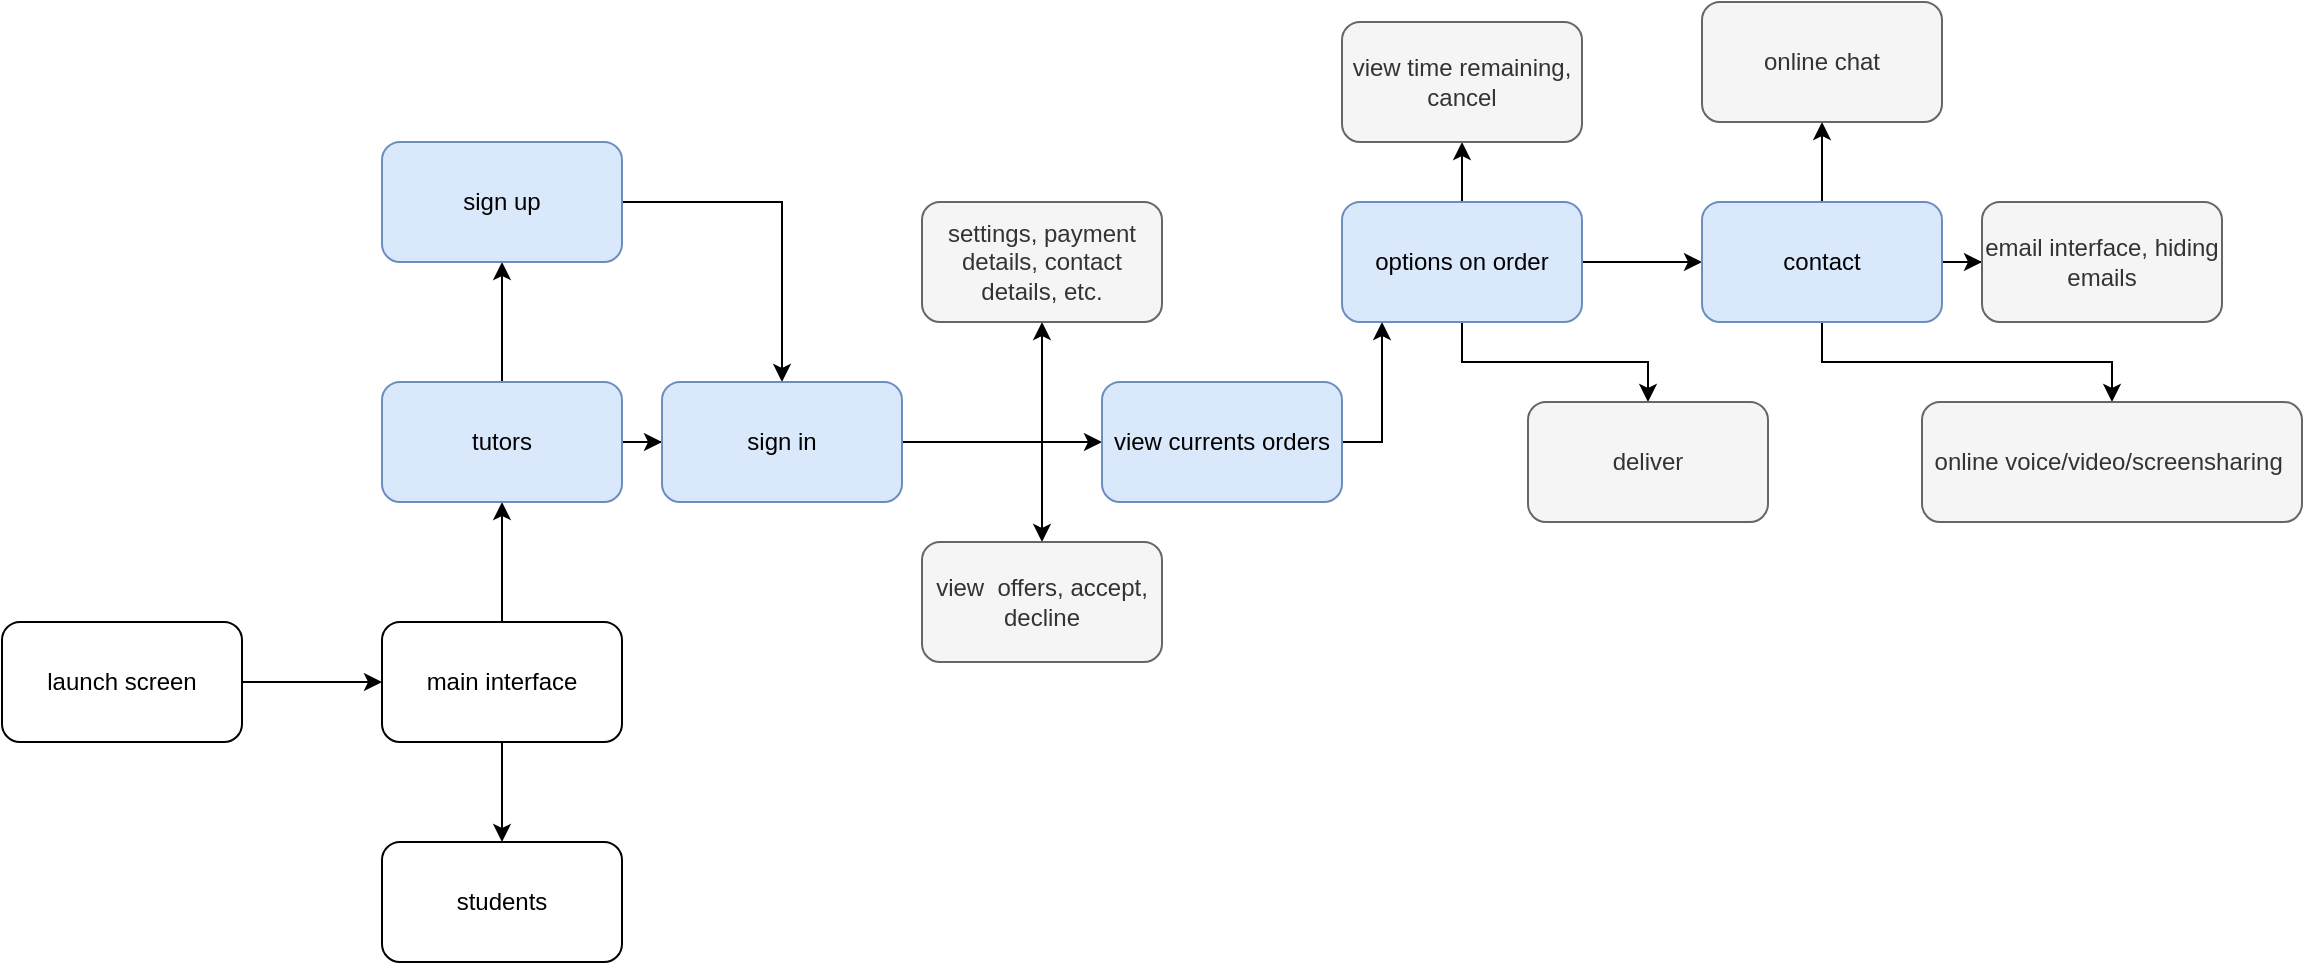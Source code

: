 <mxfile version="20.6.0" type="github">
  <diagram id="AQRkKddxotfs-IVeO4ju" name="Page-1">
    <mxGraphModel dx="1426" dy="825" grid="1" gridSize="10" guides="1" tooltips="1" connect="1" arrows="1" fold="1" page="1" pageScale="1" pageWidth="827" pageHeight="1169" math="0" shadow="0">
      <root>
        <mxCell id="0" />
        <mxCell id="1" parent="0" />
        <mxCell id="p7I5OidBqHSbVJBE_N6H-3" style="edgeStyle=orthogonalEdgeStyle;rounded=0;orthogonalLoop=1;jettySize=auto;html=1;" edge="1" parent="1" source="p7I5OidBqHSbVJBE_N6H-1" target="p7I5OidBqHSbVJBE_N6H-2">
          <mxGeometry relative="1" as="geometry" />
        </mxCell>
        <mxCell id="p7I5OidBqHSbVJBE_N6H-1" value="launch screen" style="rounded=1;whiteSpace=wrap;html=1;" vertex="1" parent="1">
          <mxGeometry x="60" y="310" width="120" height="60" as="geometry" />
        </mxCell>
        <mxCell id="p7I5OidBqHSbVJBE_N6H-5" style="edgeStyle=orthogonalEdgeStyle;rounded=0;orthogonalLoop=1;jettySize=auto;html=1;" edge="1" parent="1" source="p7I5OidBqHSbVJBE_N6H-2" target="p7I5OidBqHSbVJBE_N6H-4">
          <mxGeometry relative="1" as="geometry" />
        </mxCell>
        <mxCell id="p7I5OidBqHSbVJBE_N6H-7" style="edgeStyle=orthogonalEdgeStyle;rounded=0;orthogonalLoop=1;jettySize=auto;html=1;" edge="1" parent="1" source="p7I5OidBqHSbVJBE_N6H-2" target="p7I5OidBqHSbVJBE_N6H-6">
          <mxGeometry relative="1" as="geometry" />
        </mxCell>
        <mxCell id="p7I5OidBqHSbVJBE_N6H-2" value="main interface" style="rounded=1;whiteSpace=wrap;html=1;" vertex="1" parent="1">
          <mxGeometry x="250" y="310" width="120" height="60" as="geometry" />
        </mxCell>
        <mxCell id="p7I5OidBqHSbVJBE_N6H-9" style="edgeStyle=orthogonalEdgeStyle;rounded=0;orthogonalLoop=1;jettySize=auto;html=1;" edge="1" parent="1" source="p7I5OidBqHSbVJBE_N6H-4" target="p7I5OidBqHSbVJBE_N6H-8">
          <mxGeometry relative="1" as="geometry" />
        </mxCell>
        <mxCell id="p7I5OidBqHSbVJBE_N6H-11" style="edgeStyle=orthogonalEdgeStyle;rounded=0;orthogonalLoop=1;jettySize=auto;html=1;" edge="1" parent="1" source="p7I5OidBqHSbVJBE_N6H-4" target="p7I5OidBqHSbVJBE_N6H-10">
          <mxGeometry relative="1" as="geometry" />
        </mxCell>
        <mxCell id="p7I5OidBqHSbVJBE_N6H-4" value="tutors" style="rounded=1;whiteSpace=wrap;html=1;fillColor=#dae8fc;strokeColor=#6c8ebf;" vertex="1" parent="1">
          <mxGeometry x="250" y="190" width="120" height="60" as="geometry" />
        </mxCell>
        <mxCell id="p7I5OidBqHSbVJBE_N6H-6" value="students" style="rounded=1;whiteSpace=wrap;html=1;" vertex="1" parent="1">
          <mxGeometry x="250" y="420" width="120" height="60" as="geometry" />
        </mxCell>
        <mxCell id="p7I5OidBqHSbVJBE_N6H-12" style="edgeStyle=orthogonalEdgeStyle;rounded=0;orthogonalLoop=1;jettySize=auto;html=1;" edge="1" parent="1" source="p7I5OidBqHSbVJBE_N6H-8" target="p7I5OidBqHSbVJBE_N6H-10">
          <mxGeometry relative="1" as="geometry" />
        </mxCell>
        <mxCell id="p7I5OidBqHSbVJBE_N6H-8" value="sign up&lt;br&gt;" style="rounded=1;whiteSpace=wrap;html=1;fillColor=#dae8fc;strokeColor=#6c8ebf;" vertex="1" parent="1">
          <mxGeometry x="250" y="70" width="120" height="60" as="geometry" />
        </mxCell>
        <mxCell id="p7I5OidBqHSbVJBE_N6H-14" style="edgeStyle=orthogonalEdgeStyle;rounded=0;orthogonalLoop=1;jettySize=auto;html=1;" edge="1" parent="1" source="p7I5OidBqHSbVJBE_N6H-10" target="p7I5OidBqHSbVJBE_N6H-13">
          <mxGeometry relative="1" as="geometry" />
        </mxCell>
        <mxCell id="p7I5OidBqHSbVJBE_N6H-30" style="edgeStyle=orthogonalEdgeStyle;rounded=0;orthogonalLoop=1;jettySize=auto;html=1;" edge="1" parent="1" source="p7I5OidBqHSbVJBE_N6H-10" target="p7I5OidBqHSbVJBE_N6H-29">
          <mxGeometry relative="1" as="geometry" />
        </mxCell>
        <mxCell id="p7I5OidBqHSbVJBE_N6H-32" style="edgeStyle=orthogonalEdgeStyle;rounded=0;orthogonalLoop=1;jettySize=auto;html=1;" edge="1" parent="1" source="p7I5OidBqHSbVJBE_N6H-10" target="p7I5OidBqHSbVJBE_N6H-31">
          <mxGeometry relative="1" as="geometry" />
        </mxCell>
        <mxCell id="p7I5OidBqHSbVJBE_N6H-10" value="sign in&lt;br&gt;" style="rounded=1;whiteSpace=wrap;html=1;fillColor=#dae8fc;strokeColor=#6c8ebf;" vertex="1" parent="1">
          <mxGeometry x="390" y="190" width="120" height="60" as="geometry" />
        </mxCell>
        <mxCell id="p7I5OidBqHSbVJBE_N6H-16" style="edgeStyle=orthogonalEdgeStyle;rounded=0;orthogonalLoop=1;jettySize=auto;html=1;" edge="1" parent="1" source="p7I5OidBqHSbVJBE_N6H-13" target="p7I5OidBqHSbVJBE_N6H-15">
          <mxGeometry relative="1" as="geometry">
            <Array as="points">
              <mxPoint x="750" y="220" />
            </Array>
          </mxGeometry>
        </mxCell>
        <mxCell id="p7I5OidBqHSbVJBE_N6H-13" value="view currents orders" style="rounded=1;whiteSpace=wrap;html=1;fillColor=#dae8fc;strokeColor=#6c8ebf;" vertex="1" parent="1">
          <mxGeometry x="610" y="190" width="120" height="60" as="geometry" />
        </mxCell>
        <mxCell id="p7I5OidBqHSbVJBE_N6H-18" style="edgeStyle=orthogonalEdgeStyle;rounded=0;orthogonalLoop=1;jettySize=auto;html=1;" edge="1" parent="1" source="p7I5OidBqHSbVJBE_N6H-15" target="p7I5OidBqHSbVJBE_N6H-17">
          <mxGeometry relative="1" as="geometry" />
        </mxCell>
        <mxCell id="p7I5OidBqHSbVJBE_N6H-20" style="edgeStyle=orthogonalEdgeStyle;rounded=0;orthogonalLoop=1;jettySize=auto;html=1;" edge="1" parent="1" source="p7I5OidBqHSbVJBE_N6H-15" target="p7I5OidBqHSbVJBE_N6H-19">
          <mxGeometry relative="1" as="geometry" />
        </mxCell>
        <mxCell id="p7I5OidBqHSbVJBE_N6H-22" style="edgeStyle=orthogonalEdgeStyle;rounded=0;orthogonalLoop=1;jettySize=auto;html=1;" edge="1" parent="1" source="p7I5OidBqHSbVJBE_N6H-15" target="p7I5OidBqHSbVJBE_N6H-21">
          <mxGeometry relative="1" as="geometry" />
        </mxCell>
        <mxCell id="p7I5OidBqHSbVJBE_N6H-15" value="options on order" style="rounded=1;whiteSpace=wrap;html=1;fillColor=#dae8fc;strokeColor=#6c8ebf;" vertex="1" parent="1">
          <mxGeometry x="730" y="100" width="120" height="60" as="geometry" />
        </mxCell>
        <mxCell id="p7I5OidBqHSbVJBE_N6H-17" value="view time remaining, cancel" style="rounded=1;whiteSpace=wrap;html=1;fillColor=#f5f5f5;fontColor=#333333;strokeColor=#666666;" vertex="1" parent="1">
          <mxGeometry x="730" y="10" width="120" height="60" as="geometry" />
        </mxCell>
        <mxCell id="p7I5OidBqHSbVJBE_N6H-24" style="edgeStyle=orthogonalEdgeStyle;rounded=0;orthogonalLoop=1;jettySize=auto;html=1;" edge="1" parent="1" source="p7I5OidBqHSbVJBE_N6H-19" target="p7I5OidBqHSbVJBE_N6H-23">
          <mxGeometry relative="1" as="geometry" />
        </mxCell>
        <mxCell id="p7I5OidBqHSbVJBE_N6H-26" style="edgeStyle=orthogonalEdgeStyle;rounded=0;orthogonalLoop=1;jettySize=auto;html=1;" edge="1" parent="1" source="p7I5OidBqHSbVJBE_N6H-19" target="p7I5OidBqHSbVJBE_N6H-25">
          <mxGeometry relative="1" as="geometry" />
        </mxCell>
        <mxCell id="p7I5OidBqHSbVJBE_N6H-28" style="edgeStyle=orthogonalEdgeStyle;rounded=0;orthogonalLoop=1;jettySize=auto;html=1;" edge="1" parent="1" source="p7I5OidBqHSbVJBE_N6H-19" target="p7I5OidBqHSbVJBE_N6H-27">
          <mxGeometry relative="1" as="geometry" />
        </mxCell>
        <mxCell id="p7I5OidBqHSbVJBE_N6H-19" value="contact" style="rounded=1;whiteSpace=wrap;html=1;fillColor=#dae8fc;strokeColor=#6c8ebf;" vertex="1" parent="1">
          <mxGeometry x="910" y="100" width="120" height="60" as="geometry" />
        </mxCell>
        <mxCell id="p7I5OidBqHSbVJBE_N6H-21" value="deliver" style="rounded=1;whiteSpace=wrap;html=1;fillColor=#f5f5f5;fontColor=#333333;strokeColor=#666666;" vertex="1" parent="1">
          <mxGeometry x="823" y="200" width="120" height="60" as="geometry" />
        </mxCell>
        <mxCell id="p7I5OidBqHSbVJBE_N6H-23" value="online chat" style="rounded=1;whiteSpace=wrap;html=1;fillColor=#f5f5f5;fontColor=#333333;strokeColor=#666666;" vertex="1" parent="1">
          <mxGeometry x="910" width="120" height="60" as="geometry" />
        </mxCell>
        <mxCell id="p7I5OidBqHSbVJBE_N6H-25" value="email interface, hiding emails" style="rounded=1;whiteSpace=wrap;html=1;fillColor=#f5f5f5;fontColor=#333333;strokeColor=#666666;" vertex="1" parent="1">
          <mxGeometry x="1050" y="100" width="120" height="60" as="geometry" />
        </mxCell>
        <mxCell id="p7I5OidBqHSbVJBE_N6H-27" value="online voice/video/screensharing&amp;nbsp;" style="rounded=1;whiteSpace=wrap;html=1;fillColor=#f5f5f5;fontColor=#333333;strokeColor=#666666;" vertex="1" parent="1">
          <mxGeometry x="1020" y="200" width="190" height="60" as="geometry" />
        </mxCell>
        <mxCell id="p7I5OidBqHSbVJBE_N6H-29" value="settings, payment details, contact details, etc." style="rounded=1;whiteSpace=wrap;html=1;fillColor=#f5f5f5;fontColor=#333333;strokeColor=#666666;" vertex="1" parent="1">
          <mxGeometry x="520" y="100" width="120" height="60" as="geometry" />
        </mxCell>
        <mxCell id="p7I5OidBqHSbVJBE_N6H-31" value="view &amp;nbsp;offers, accept, decline" style="rounded=1;whiteSpace=wrap;html=1;fillColor=#f5f5f5;fontColor=#333333;strokeColor=#666666;" vertex="1" parent="1">
          <mxGeometry x="520" y="270" width="120" height="60" as="geometry" />
        </mxCell>
      </root>
    </mxGraphModel>
  </diagram>
</mxfile>
